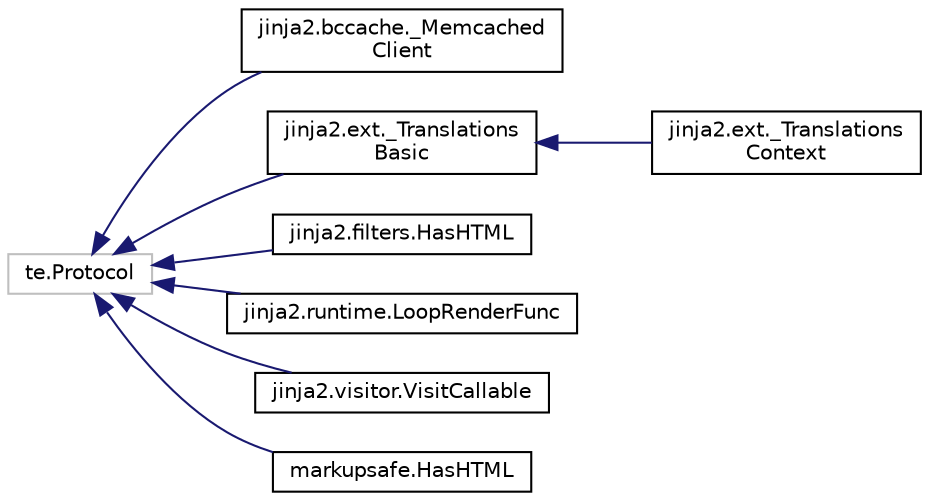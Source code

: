 digraph "Graphical Class Hierarchy"
{
 // LATEX_PDF_SIZE
  edge [fontname="Helvetica",fontsize="10",labelfontname="Helvetica",labelfontsize="10"];
  node [fontname="Helvetica",fontsize="10",shape=record];
  rankdir="LR";
  Node2899 [label="te.Protocol",height=0.2,width=0.4,color="grey75", fillcolor="white", style="filled",tooltip=" "];
  Node2899 -> Node0 [dir="back",color="midnightblue",fontsize="10",style="solid",fontname="Helvetica"];
  Node0 [label="jinja2.bccache._Memcached\lClient",height=0.2,width=0.4,color="black", fillcolor="white", style="filled",URL="$classjinja2_1_1bccache_1_1__MemcachedClient.html",tooltip=" "];
  Node2899 -> Node2901 [dir="back",color="midnightblue",fontsize="10",style="solid",fontname="Helvetica"];
  Node2901 [label="jinja2.ext._Translations\lBasic",height=0.2,width=0.4,color="black", fillcolor="white", style="filled",URL="$classjinja2_1_1ext_1_1__TranslationsBasic.html",tooltip=" "];
  Node2901 -> Node2902 [dir="back",color="midnightblue",fontsize="10",style="solid",fontname="Helvetica"];
  Node2902 [label="jinja2.ext._Translations\lContext",height=0.2,width=0.4,color="black", fillcolor="white", style="filled",URL="$classjinja2_1_1ext_1_1__TranslationsContext.html",tooltip=" "];
  Node2899 -> Node2903 [dir="back",color="midnightblue",fontsize="10",style="solid",fontname="Helvetica"];
  Node2903 [label="jinja2.filters.HasHTML",height=0.2,width=0.4,color="black", fillcolor="white", style="filled",URL="$classjinja2_1_1filters_1_1HasHTML.html",tooltip=" "];
  Node2899 -> Node2904 [dir="back",color="midnightblue",fontsize="10",style="solid",fontname="Helvetica"];
  Node2904 [label="jinja2.runtime.LoopRenderFunc",height=0.2,width=0.4,color="black", fillcolor="white", style="filled",URL="$classjinja2_1_1runtime_1_1LoopRenderFunc.html",tooltip=" "];
  Node2899 -> Node2905 [dir="back",color="midnightblue",fontsize="10",style="solid",fontname="Helvetica"];
  Node2905 [label="jinja2.visitor.VisitCallable",height=0.2,width=0.4,color="black", fillcolor="white", style="filled",URL="$classjinja2_1_1visitor_1_1VisitCallable.html",tooltip=" "];
  Node2899 -> Node2906 [dir="back",color="midnightblue",fontsize="10",style="solid",fontname="Helvetica"];
  Node2906 [label="markupsafe.HasHTML",height=0.2,width=0.4,color="black", fillcolor="white", style="filled",URL="$classmarkupsafe_1_1HasHTML.html",tooltip=" "];
}
